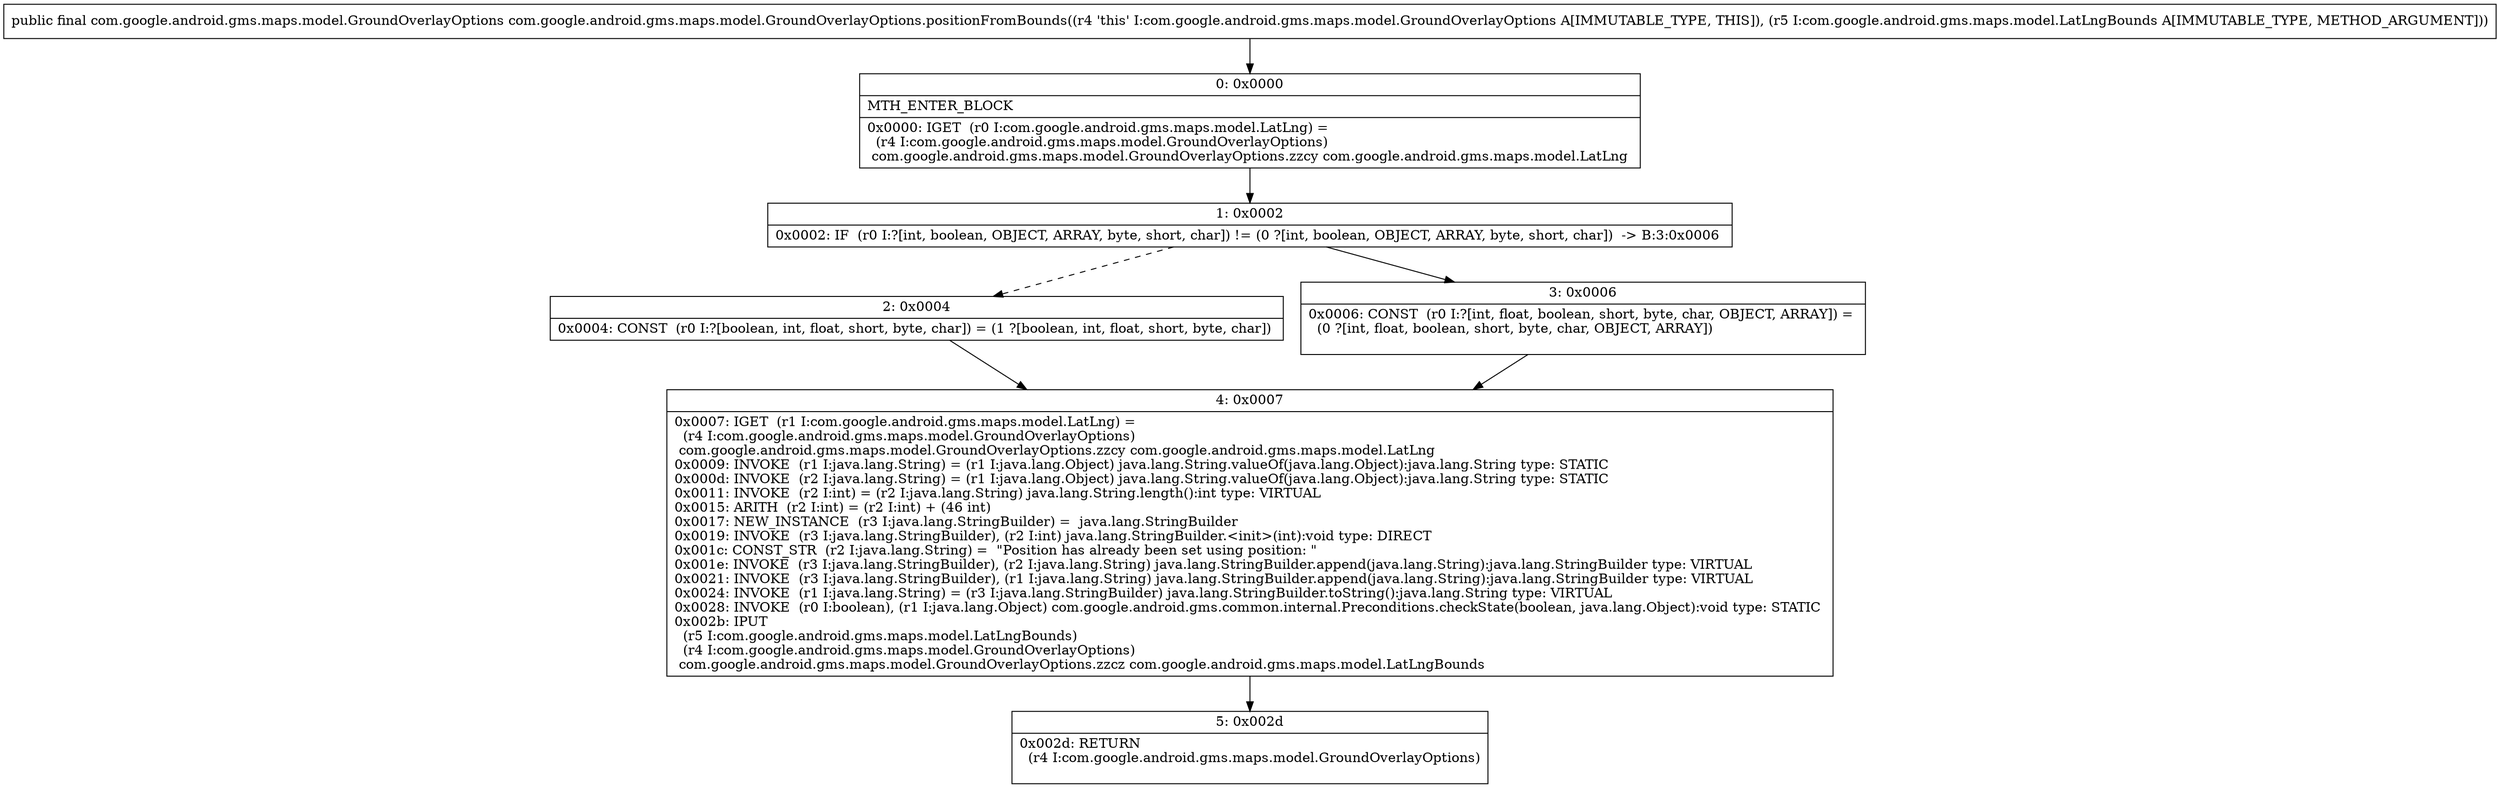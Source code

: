 digraph "CFG forcom.google.android.gms.maps.model.GroundOverlayOptions.positionFromBounds(Lcom\/google\/android\/gms\/maps\/model\/LatLngBounds;)Lcom\/google\/android\/gms\/maps\/model\/GroundOverlayOptions;" {
Node_0 [shape=record,label="{0\:\ 0x0000|MTH_ENTER_BLOCK\l|0x0000: IGET  (r0 I:com.google.android.gms.maps.model.LatLng) = \l  (r4 I:com.google.android.gms.maps.model.GroundOverlayOptions)\l com.google.android.gms.maps.model.GroundOverlayOptions.zzcy com.google.android.gms.maps.model.LatLng \l}"];
Node_1 [shape=record,label="{1\:\ 0x0002|0x0002: IF  (r0 I:?[int, boolean, OBJECT, ARRAY, byte, short, char]) != (0 ?[int, boolean, OBJECT, ARRAY, byte, short, char])  \-\> B:3:0x0006 \l}"];
Node_2 [shape=record,label="{2\:\ 0x0004|0x0004: CONST  (r0 I:?[boolean, int, float, short, byte, char]) = (1 ?[boolean, int, float, short, byte, char]) \l}"];
Node_3 [shape=record,label="{3\:\ 0x0006|0x0006: CONST  (r0 I:?[int, float, boolean, short, byte, char, OBJECT, ARRAY]) = \l  (0 ?[int, float, boolean, short, byte, char, OBJECT, ARRAY])\l \l}"];
Node_4 [shape=record,label="{4\:\ 0x0007|0x0007: IGET  (r1 I:com.google.android.gms.maps.model.LatLng) = \l  (r4 I:com.google.android.gms.maps.model.GroundOverlayOptions)\l com.google.android.gms.maps.model.GroundOverlayOptions.zzcy com.google.android.gms.maps.model.LatLng \l0x0009: INVOKE  (r1 I:java.lang.String) = (r1 I:java.lang.Object) java.lang.String.valueOf(java.lang.Object):java.lang.String type: STATIC \l0x000d: INVOKE  (r2 I:java.lang.String) = (r1 I:java.lang.Object) java.lang.String.valueOf(java.lang.Object):java.lang.String type: STATIC \l0x0011: INVOKE  (r2 I:int) = (r2 I:java.lang.String) java.lang.String.length():int type: VIRTUAL \l0x0015: ARITH  (r2 I:int) = (r2 I:int) + (46 int) \l0x0017: NEW_INSTANCE  (r3 I:java.lang.StringBuilder) =  java.lang.StringBuilder \l0x0019: INVOKE  (r3 I:java.lang.StringBuilder), (r2 I:int) java.lang.StringBuilder.\<init\>(int):void type: DIRECT \l0x001c: CONST_STR  (r2 I:java.lang.String) =  \"Position has already been set using position: \" \l0x001e: INVOKE  (r3 I:java.lang.StringBuilder), (r2 I:java.lang.String) java.lang.StringBuilder.append(java.lang.String):java.lang.StringBuilder type: VIRTUAL \l0x0021: INVOKE  (r3 I:java.lang.StringBuilder), (r1 I:java.lang.String) java.lang.StringBuilder.append(java.lang.String):java.lang.StringBuilder type: VIRTUAL \l0x0024: INVOKE  (r1 I:java.lang.String) = (r3 I:java.lang.StringBuilder) java.lang.StringBuilder.toString():java.lang.String type: VIRTUAL \l0x0028: INVOKE  (r0 I:boolean), (r1 I:java.lang.Object) com.google.android.gms.common.internal.Preconditions.checkState(boolean, java.lang.Object):void type: STATIC \l0x002b: IPUT  \l  (r5 I:com.google.android.gms.maps.model.LatLngBounds)\l  (r4 I:com.google.android.gms.maps.model.GroundOverlayOptions)\l com.google.android.gms.maps.model.GroundOverlayOptions.zzcz com.google.android.gms.maps.model.LatLngBounds \l}"];
Node_5 [shape=record,label="{5\:\ 0x002d|0x002d: RETURN  \l  (r4 I:com.google.android.gms.maps.model.GroundOverlayOptions)\l \l}"];
MethodNode[shape=record,label="{public final com.google.android.gms.maps.model.GroundOverlayOptions com.google.android.gms.maps.model.GroundOverlayOptions.positionFromBounds((r4 'this' I:com.google.android.gms.maps.model.GroundOverlayOptions A[IMMUTABLE_TYPE, THIS]), (r5 I:com.google.android.gms.maps.model.LatLngBounds A[IMMUTABLE_TYPE, METHOD_ARGUMENT])) }"];
MethodNode -> Node_0;
Node_0 -> Node_1;
Node_1 -> Node_2[style=dashed];
Node_1 -> Node_3;
Node_2 -> Node_4;
Node_3 -> Node_4;
Node_4 -> Node_5;
}

